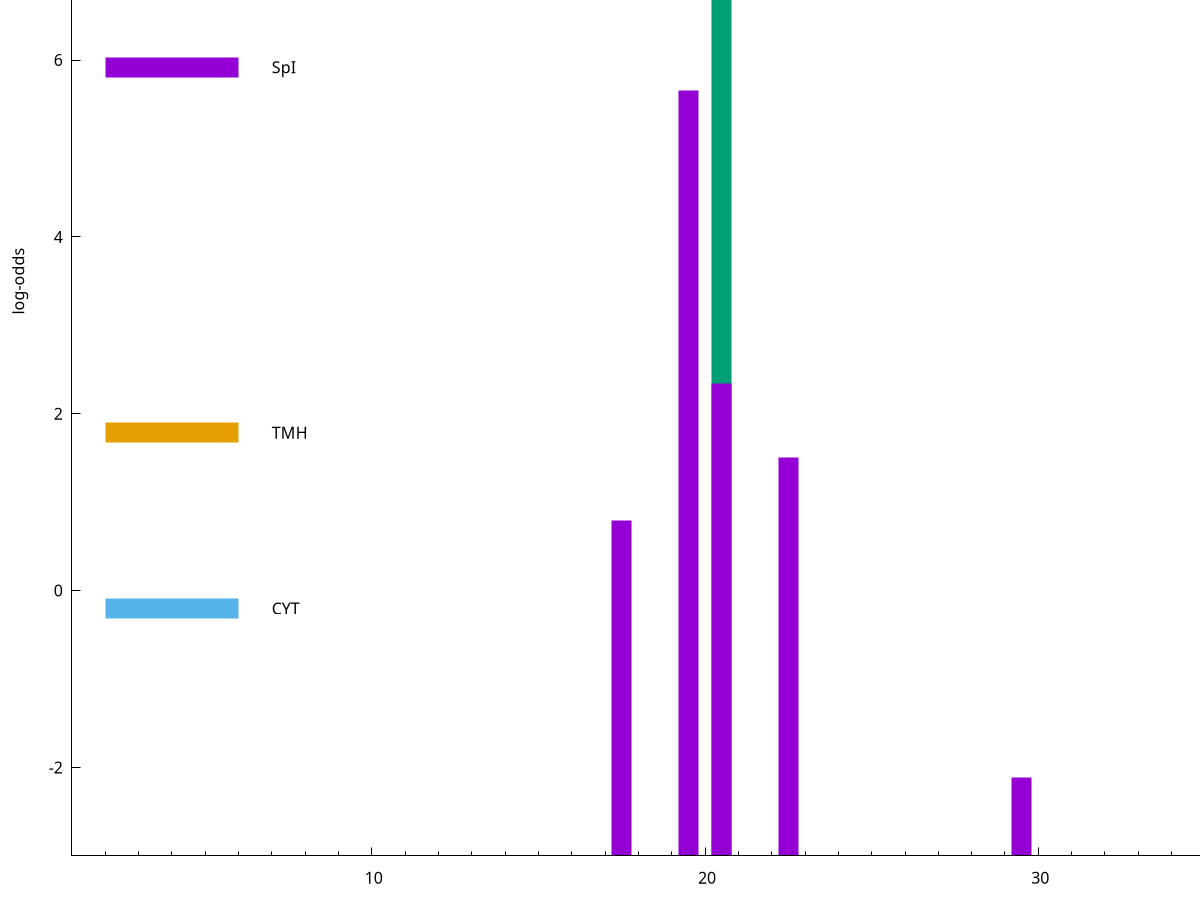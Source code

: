 set title "LipoP predictions for SRR4017925.gff"
set size 2., 1.4
set xrange [1:70] 
set mxtics 10
set yrange [-3:10]
set y2range [0:13]
set ylabel "log-odds"
set term postscript eps color solid "Helvetica" 30
set output "SRR4017925.gff42.eps"
set arrow from 2,8.11207 to 6,8.11207 nohead lt 2 lw 20
set label "SpII" at 7,8.11207
set arrow from 2,5.91811 to 6,5.91811 nohead lt 1 lw 20
set label "SpI" at 7,5.91811
set arrow from 2,1.78552 to 6,1.78552 nohead lt 4 lw 20
set label "TMH" at 7,1.78552
set arrow from 2,-0.200913 to 6,-0.200913 nohead lt 3 lw 20
set label "CYT" at 7,-0.200913
set arrow from 2,8.11207 to 6,8.11207 nohead lt 2 lw 20
set label "SpII" at 7,8.11207
# NOTE: The scores below are the log-odds scores with the threshold
# NOTE: subtracted (a hack to make gnuplot make the histogram all
# NOTE: look nice).
plot "-" axes x1y2 title "" with impulses lt 2 lw 20, "-" axes x1y2 title "" with impulses lt 1 lw 20
20.500000 11.112070
e
19.500000 8.658600
20.500000 5.336710
22.500000 4.501630
17.500000 3.797603
29.500000 0.882940
e
exit
